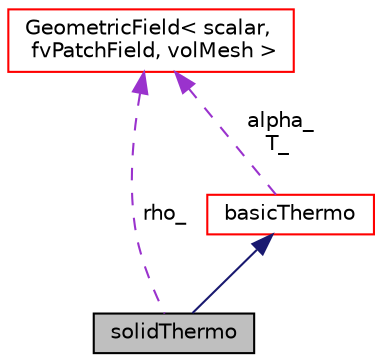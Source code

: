 digraph "solidThermo"
{
  bgcolor="transparent";
  edge [fontname="Helvetica",fontsize="10",labelfontname="Helvetica",labelfontsize="10"];
  node [fontname="Helvetica",fontsize="10",shape=record];
  Node1 [label="solidThermo",height=0.2,width=0.4,color="black", fillcolor="grey75", style="filled", fontcolor="black"];
  Node2 -> Node1 [dir="back",color="midnightblue",fontsize="10",style="solid",fontname="Helvetica"];
  Node2 [label="basicThermo",height=0.2,width=0.4,color="red",URL="$a00125.html",tooltip="Abstract base-class for fluid and solid thermodynamic properties. "];
  Node3 -> Node2 [dir="back",color="darkorchid3",fontsize="10",style="dashed",label=" alpha_\nT_" ,fontname="Helvetica"];
  Node3 [label="GeometricField\< scalar,\l fvPatchField, volMesh \>",height=0.2,width=0.4,color="red",URL="$a00921.html"];
  Node3 -> Node1 [dir="back",color="darkorchid3",fontsize="10",style="dashed",label=" rho_" ,fontname="Helvetica"];
}
